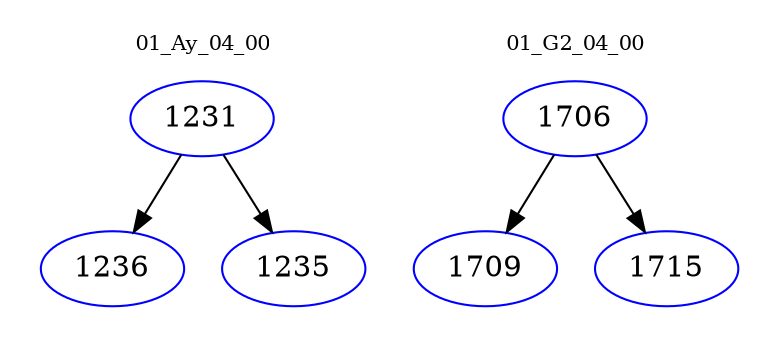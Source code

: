 digraph{
subgraph cluster_0 {
color = white
label = "01_Ay_04_00";
fontsize=10;
T0_1231 [label="1231", color="blue"]
T0_1231 -> T0_1236 [color="black"]
T0_1236 [label="1236", color="blue"]
T0_1231 -> T0_1235 [color="black"]
T0_1235 [label="1235", color="blue"]
}
subgraph cluster_1 {
color = white
label = "01_G2_04_00";
fontsize=10;
T1_1706 [label="1706", color="blue"]
T1_1706 -> T1_1709 [color="black"]
T1_1709 [label="1709", color="blue"]
T1_1706 -> T1_1715 [color="black"]
T1_1715 [label="1715", color="blue"]
}
}
